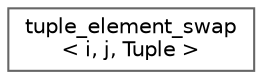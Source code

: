 digraph "Graphical Class Hierarchy"
{
 // LATEX_PDF_SIZE
  bgcolor="transparent";
  edge [fontname=Helvetica,fontsize=10,labelfontname=Helvetica,labelfontsize=10];
  node [fontname=Helvetica,fontsize=10,shape=box,height=0.2,width=0.4];
  rankdir="LR";
  Node0 [id="Node000000",label="tuple_element_swap\l\< i, j, Tuple \>",height=0.2,width=0.4,color="grey40", fillcolor="white", style="filled",URL="$de/d38/classtuple__element__swap.html",tooltip=" "];
}
